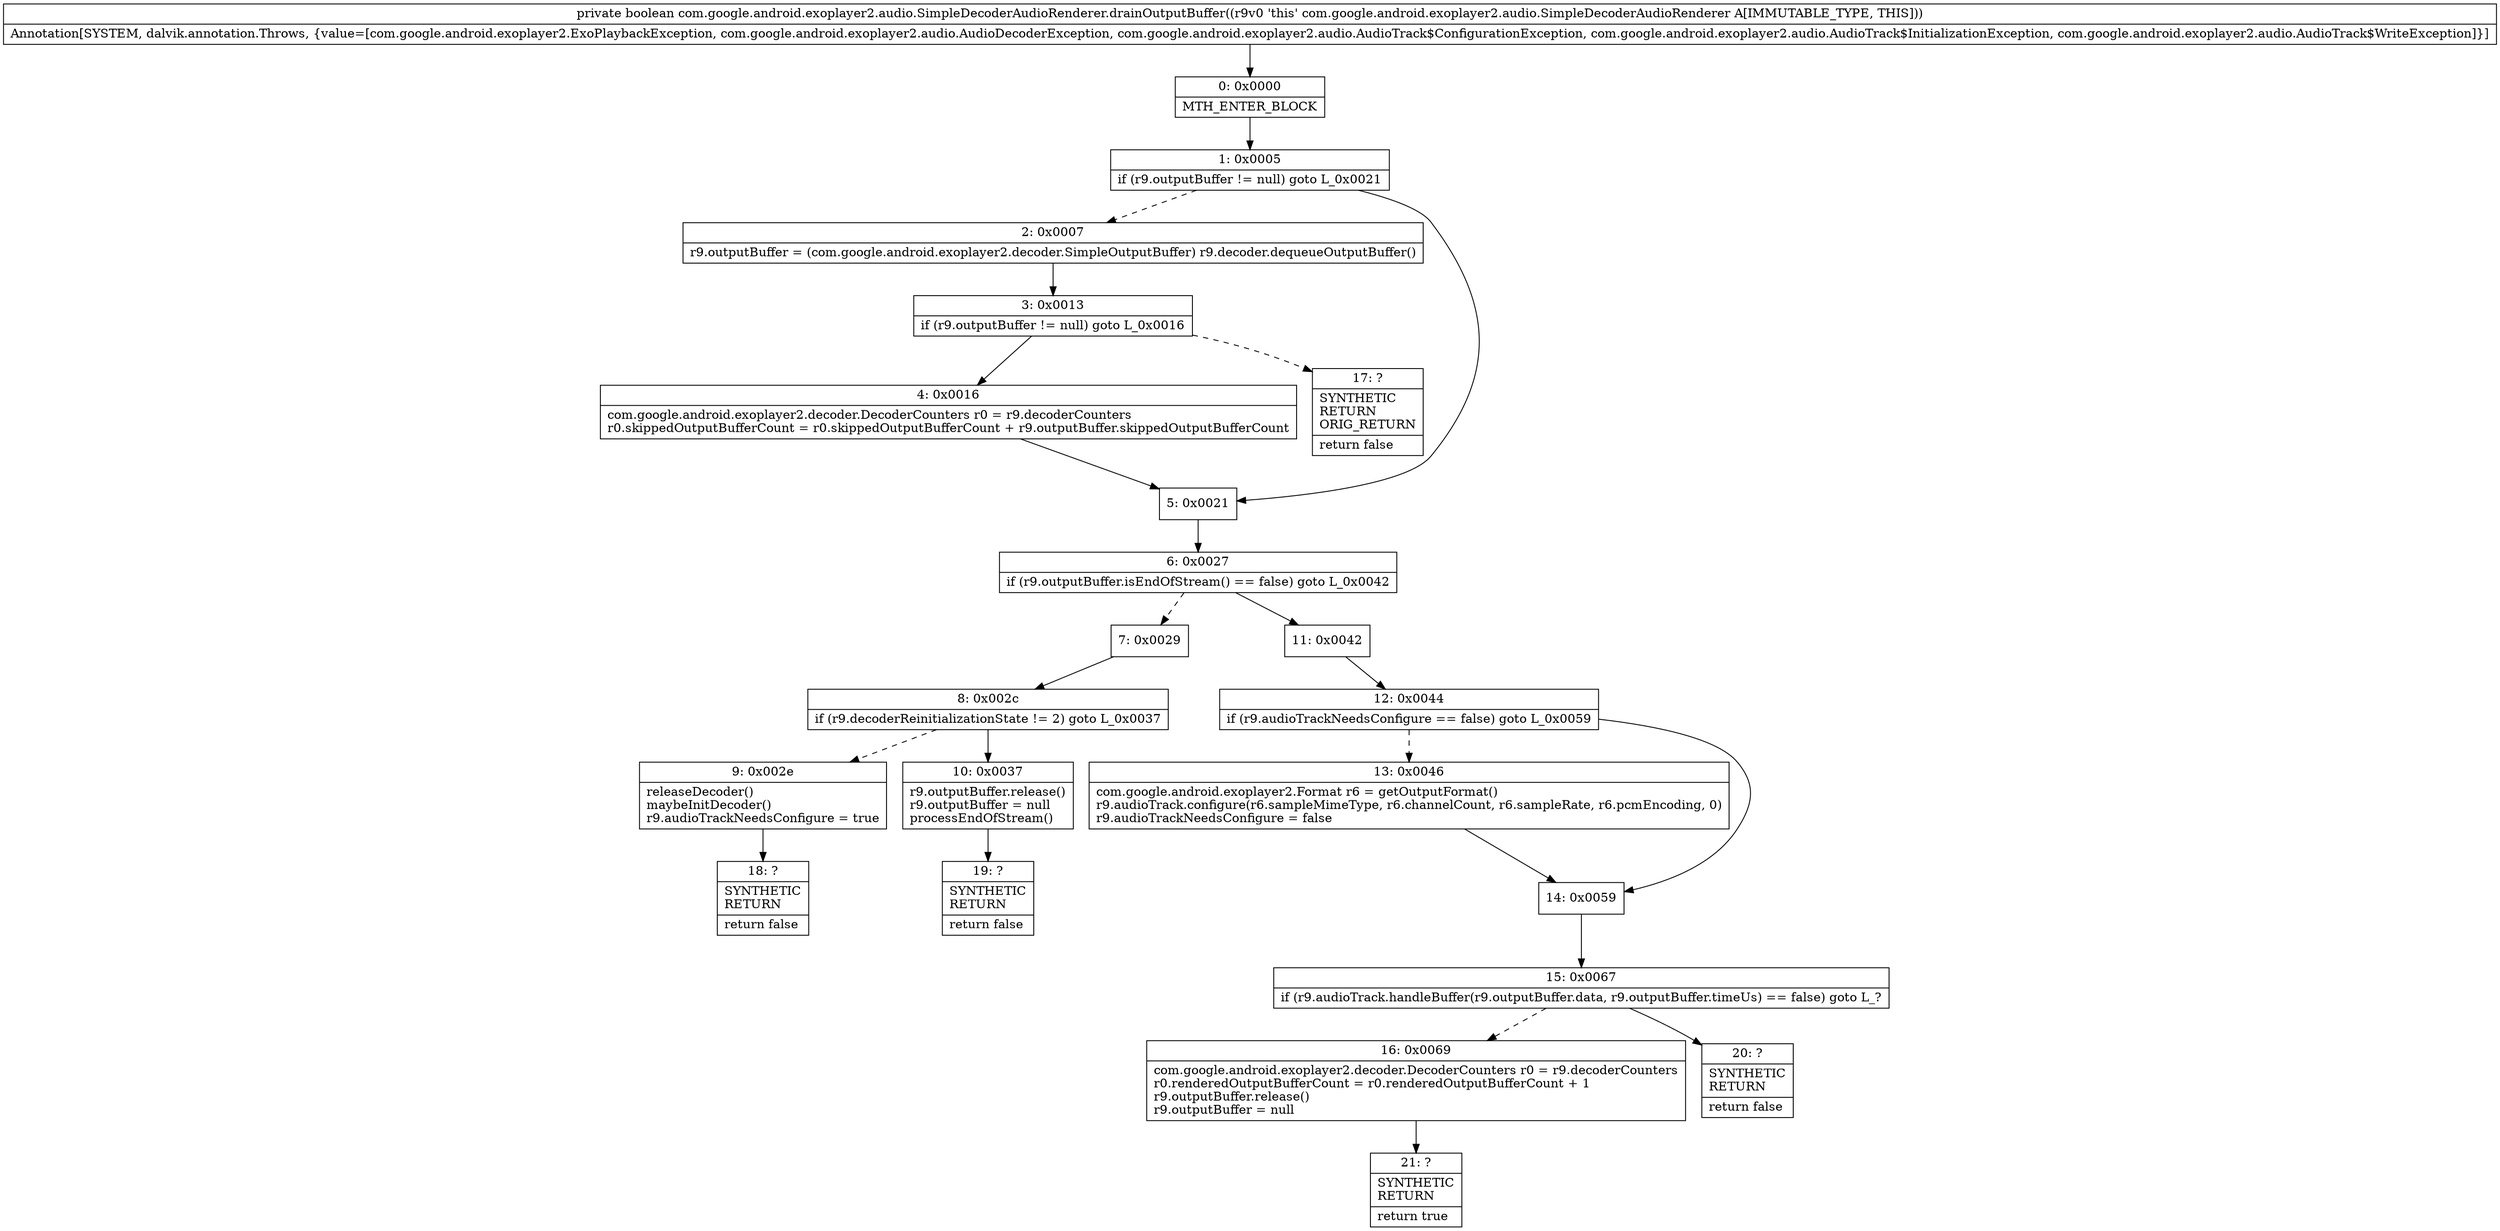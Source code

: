 digraph "CFG forcom.google.android.exoplayer2.audio.SimpleDecoderAudioRenderer.drainOutputBuffer()Z" {
Node_0 [shape=record,label="{0\:\ 0x0000|MTH_ENTER_BLOCK\l}"];
Node_1 [shape=record,label="{1\:\ 0x0005|if (r9.outputBuffer != null) goto L_0x0021\l}"];
Node_2 [shape=record,label="{2\:\ 0x0007|r9.outputBuffer = (com.google.android.exoplayer2.decoder.SimpleOutputBuffer) r9.decoder.dequeueOutputBuffer()\l}"];
Node_3 [shape=record,label="{3\:\ 0x0013|if (r9.outputBuffer != null) goto L_0x0016\l}"];
Node_4 [shape=record,label="{4\:\ 0x0016|com.google.android.exoplayer2.decoder.DecoderCounters r0 = r9.decoderCounters\lr0.skippedOutputBufferCount = r0.skippedOutputBufferCount + r9.outputBuffer.skippedOutputBufferCount\l}"];
Node_5 [shape=record,label="{5\:\ 0x0021}"];
Node_6 [shape=record,label="{6\:\ 0x0027|if (r9.outputBuffer.isEndOfStream() == false) goto L_0x0042\l}"];
Node_7 [shape=record,label="{7\:\ 0x0029}"];
Node_8 [shape=record,label="{8\:\ 0x002c|if (r9.decoderReinitializationState != 2) goto L_0x0037\l}"];
Node_9 [shape=record,label="{9\:\ 0x002e|releaseDecoder()\lmaybeInitDecoder()\lr9.audioTrackNeedsConfigure = true\l}"];
Node_10 [shape=record,label="{10\:\ 0x0037|r9.outputBuffer.release()\lr9.outputBuffer = null\lprocessEndOfStream()\l}"];
Node_11 [shape=record,label="{11\:\ 0x0042}"];
Node_12 [shape=record,label="{12\:\ 0x0044|if (r9.audioTrackNeedsConfigure == false) goto L_0x0059\l}"];
Node_13 [shape=record,label="{13\:\ 0x0046|com.google.android.exoplayer2.Format r6 = getOutputFormat()\lr9.audioTrack.configure(r6.sampleMimeType, r6.channelCount, r6.sampleRate, r6.pcmEncoding, 0)\lr9.audioTrackNeedsConfigure = false\l}"];
Node_14 [shape=record,label="{14\:\ 0x0059}"];
Node_15 [shape=record,label="{15\:\ 0x0067|if (r9.audioTrack.handleBuffer(r9.outputBuffer.data, r9.outputBuffer.timeUs) == false) goto L_?\l}"];
Node_16 [shape=record,label="{16\:\ 0x0069|com.google.android.exoplayer2.decoder.DecoderCounters r0 = r9.decoderCounters\lr0.renderedOutputBufferCount = r0.renderedOutputBufferCount + 1\lr9.outputBuffer.release()\lr9.outputBuffer = null\l}"];
Node_17 [shape=record,label="{17\:\ ?|SYNTHETIC\lRETURN\lORIG_RETURN\l|return false\l}"];
Node_18 [shape=record,label="{18\:\ ?|SYNTHETIC\lRETURN\l|return false\l}"];
Node_19 [shape=record,label="{19\:\ ?|SYNTHETIC\lRETURN\l|return false\l}"];
Node_20 [shape=record,label="{20\:\ ?|SYNTHETIC\lRETURN\l|return false\l}"];
Node_21 [shape=record,label="{21\:\ ?|SYNTHETIC\lRETURN\l|return true\l}"];
MethodNode[shape=record,label="{private boolean com.google.android.exoplayer2.audio.SimpleDecoderAudioRenderer.drainOutputBuffer((r9v0 'this' com.google.android.exoplayer2.audio.SimpleDecoderAudioRenderer A[IMMUTABLE_TYPE, THIS]))  | Annotation[SYSTEM, dalvik.annotation.Throws, \{value=[com.google.android.exoplayer2.ExoPlaybackException, com.google.android.exoplayer2.audio.AudioDecoderException, com.google.android.exoplayer2.audio.AudioTrack$ConfigurationException, com.google.android.exoplayer2.audio.AudioTrack$InitializationException, com.google.android.exoplayer2.audio.AudioTrack$WriteException]\}]\l}"];
MethodNode -> Node_0;
Node_0 -> Node_1;
Node_1 -> Node_2[style=dashed];
Node_1 -> Node_5;
Node_2 -> Node_3;
Node_3 -> Node_4;
Node_3 -> Node_17[style=dashed];
Node_4 -> Node_5;
Node_5 -> Node_6;
Node_6 -> Node_7[style=dashed];
Node_6 -> Node_11;
Node_7 -> Node_8;
Node_8 -> Node_9[style=dashed];
Node_8 -> Node_10;
Node_9 -> Node_18;
Node_10 -> Node_19;
Node_11 -> Node_12;
Node_12 -> Node_13[style=dashed];
Node_12 -> Node_14;
Node_13 -> Node_14;
Node_14 -> Node_15;
Node_15 -> Node_16[style=dashed];
Node_15 -> Node_20;
Node_16 -> Node_21;
}

